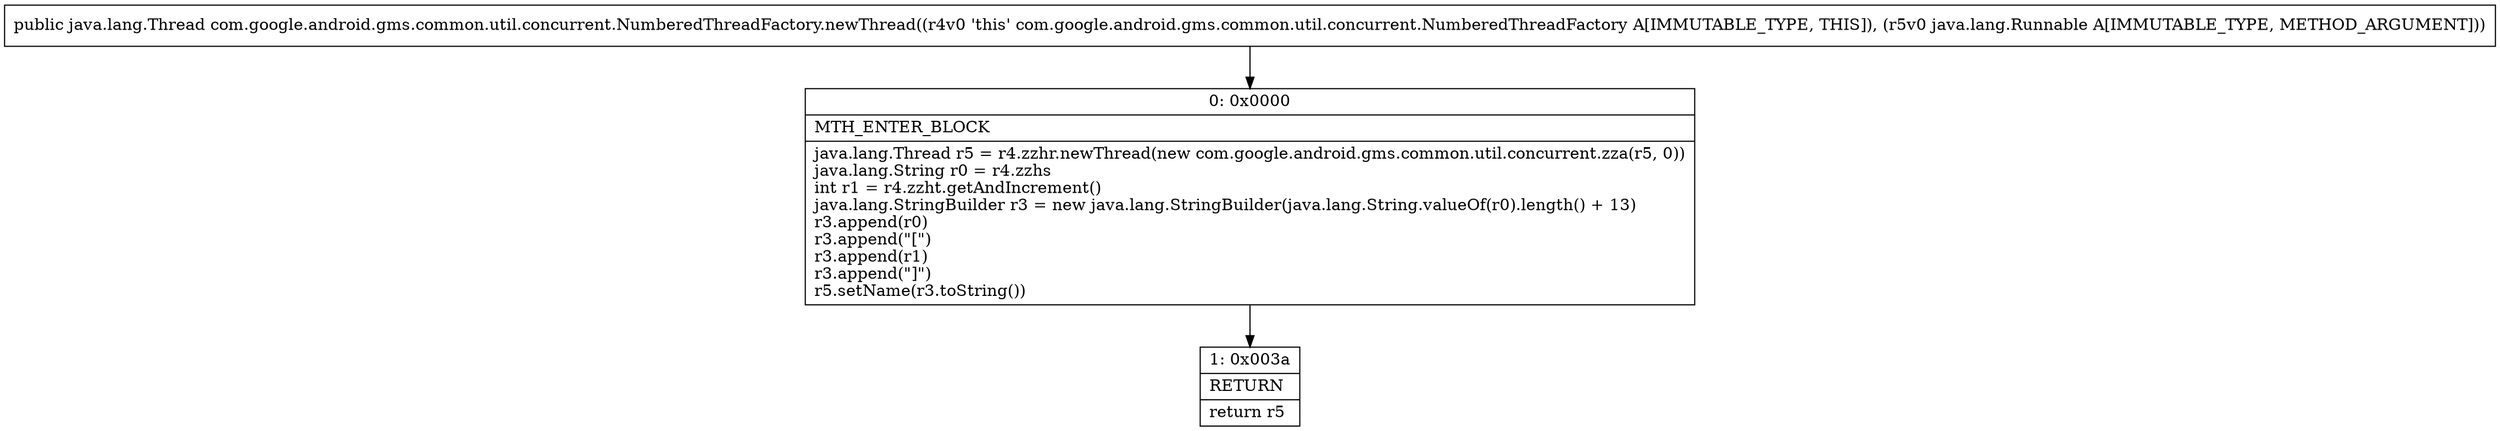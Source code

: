 digraph "CFG forcom.google.android.gms.common.util.concurrent.NumberedThreadFactory.newThread(Ljava\/lang\/Runnable;)Ljava\/lang\/Thread;" {
Node_0 [shape=record,label="{0\:\ 0x0000|MTH_ENTER_BLOCK\l|java.lang.Thread r5 = r4.zzhr.newThread(new com.google.android.gms.common.util.concurrent.zza(r5, 0))\ljava.lang.String r0 = r4.zzhs\lint r1 = r4.zzht.getAndIncrement()\ljava.lang.StringBuilder r3 = new java.lang.StringBuilder(java.lang.String.valueOf(r0).length() + 13)\lr3.append(r0)\lr3.append(\"[\")\lr3.append(r1)\lr3.append(\"]\")\lr5.setName(r3.toString())\l}"];
Node_1 [shape=record,label="{1\:\ 0x003a|RETURN\l|return r5\l}"];
MethodNode[shape=record,label="{public java.lang.Thread com.google.android.gms.common.util.concurrent.NumberedThreadFactory.newThread((r4v0 'this' com.google.android.gms.common.util.concurrent.NumberedThreadFactory A[IMMUTABLE_TYPE, THIS]), (r5v0 java.lang.Runnable A[IMMUTABLE_TYPE, METHOD_ARGUMENT])) }"];
MethodNode -> Node_0;
Node_0 -> Node_1;
}

